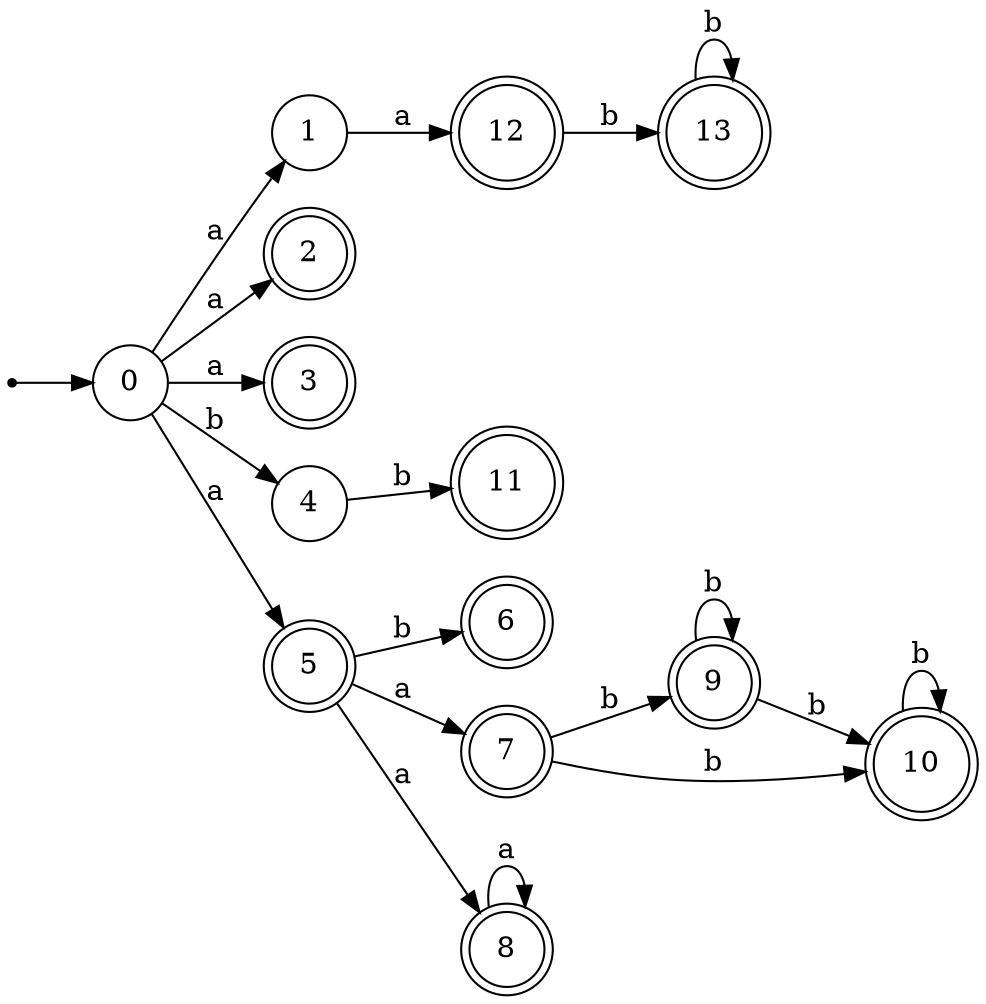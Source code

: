 digraph finite_state_machine {
rankdir=LR;
size="20,20";
node [shape = point]; "dummy0"
node [shape = circle]; "0";
"dummy0" -> "0";
node [shape = circle]; "1";
node [shape = doublecircle]; "2";node [shape = doublecircle]; "3";node [shape = circle]; "4";
node [shape = doublecircle]; "5";node [shape = doublecircle]; "6";node [shape = doublecircle]; "7";node [shape = doublecircle]; "8";node [shape = doublecircle]; "9";node [shape = doublecircle]; "10";node [shape = doublecircle]; "11";node [shape = doublecircle]; "12";node [shape = doublecircle]; "13";"0" -> "1" [label = "a"];
 "0" -> "2" [label = "a"];
 "0" -> "3" [label = "a"];
 "0" -> "5" [label = "a"];
 "0" -> "4" [label = "b"];
 "5" -> "6" [label = "b"];
 "5" -> "8" [label = "a"];
 "5" -> "7" [label = "a"];
 "8" -> "8" [label = "a"];
 "7" -> "9" [label = "b"];
 "7" -> "10" [label = "b"];
 "10" -> "10" [label = "b"];
 "9" -> "9" [label = "b"];
 "9" -> "10" [label = "b"];
 "4" -> "11" [label = "b"];
 "1" -> "12" [label = "a"];
 "12" -> "13" [label = "b"];
 "13" -> "13" [label = "b"];
 }
